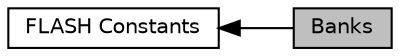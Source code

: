 digraph "Banks"
{
  edge [fontname="Helvetica",fontsize="10",labelfontname="Helvetica",labelfontsize="10"];
  node [fontname="Helvetica",fontsize="10",shape=box];
  rankdir=LR;
  Node1 [label="Banks",height=0.2,width=0.4,color="black", fillcolor="grey75", style="filled", fontcolor="black",tooltip=" "];
  Node2 [label="FLASH Constants",height=0.2,width=0.4,color="black", fillcolor="white", style="filled",URL="$group___f_l_a_s_h_ex___constants.html",tooltip=" "];
  Node2->Node1 [shape=plaintext, dir="back", style="solid"];
}
